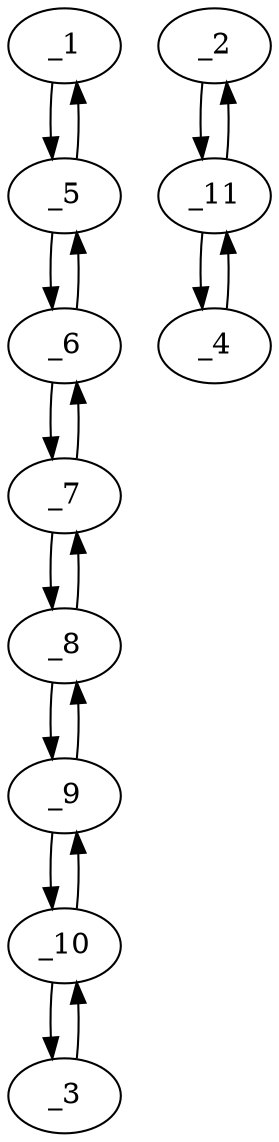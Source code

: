 digraph f1778_05 {
	_1	 [x="123.000000",
		y="85.000000"];
	_5	 [x="116.000000",
		y="94.000000"];
	_1 -> _5	 [angle="2.231839",
		orient="0.789352"];
	_2	 [x="35.000000",
		y="162.000000"];
	_11	 [x="43.000000",
		y="176.000000"];
	_2 -> _11	 [angle="1.051650",
		orient="0.868243"];
	_3	 [x="90.000000",
		y="179.000000"];
	_10	 [x="87.000000",
		y="160.000000"];
	_3 -> _10	 [angle="-1.727398",
		orient="-0.987763"];
	_4	 [x="36.000000",
		y="189.000000"];
	_4 -> _11	 [angle="-1.076855",
		orient="-0.880471"];
	_5 -> _1	 [angle="-0.909753",
		orient="-0.789352"];
	_6	 [x="97.000000",
		y="94.000000"];
	_5 -> _6	 [angle="3.141593",
		orient="0.000000"];
	_6 -> _5	 [angle="0.000000",
		orient="0.000000"];
	_7	 [x="89.000000",
		y="108.000000"];
	_6 -> _7	 [angle="2.089942",
		orient="0.868243"];
	_7 -> _6	 [angle="-1.051650",
		orient="-0.868243"];
	_8	 [x="81.000000",
		y="123.000000"];
	_7 -> _8	 [angle="2.060754",
		orient="0.882353"];
	_8 -> _7	 [angle="-1.080839",
		orient="-0.882353"];
	_9	 [x="81.000000",
		y="143.000000"];
	_8 -> _9	 [angle="1.570796",
		orient="1.000000"];
	_9 -> _8	 [angle="-1.570796",
		orient="-1.000000"];
	_9 -> _10	 [angle="1.231504",
		orient="0.942990"];
	_10 -> _3	 [angle="1.414194",
		orient="0.987763"];
	_10 -> _9	 [angle="-1.910089",
		orient="-0.942990"];
	_11 -> _2	 [angle="-2.089942",
		orient="-0.868243"];
	_11 -> _4	 [angle="2.064738",
		orient="0.880471"];
}
